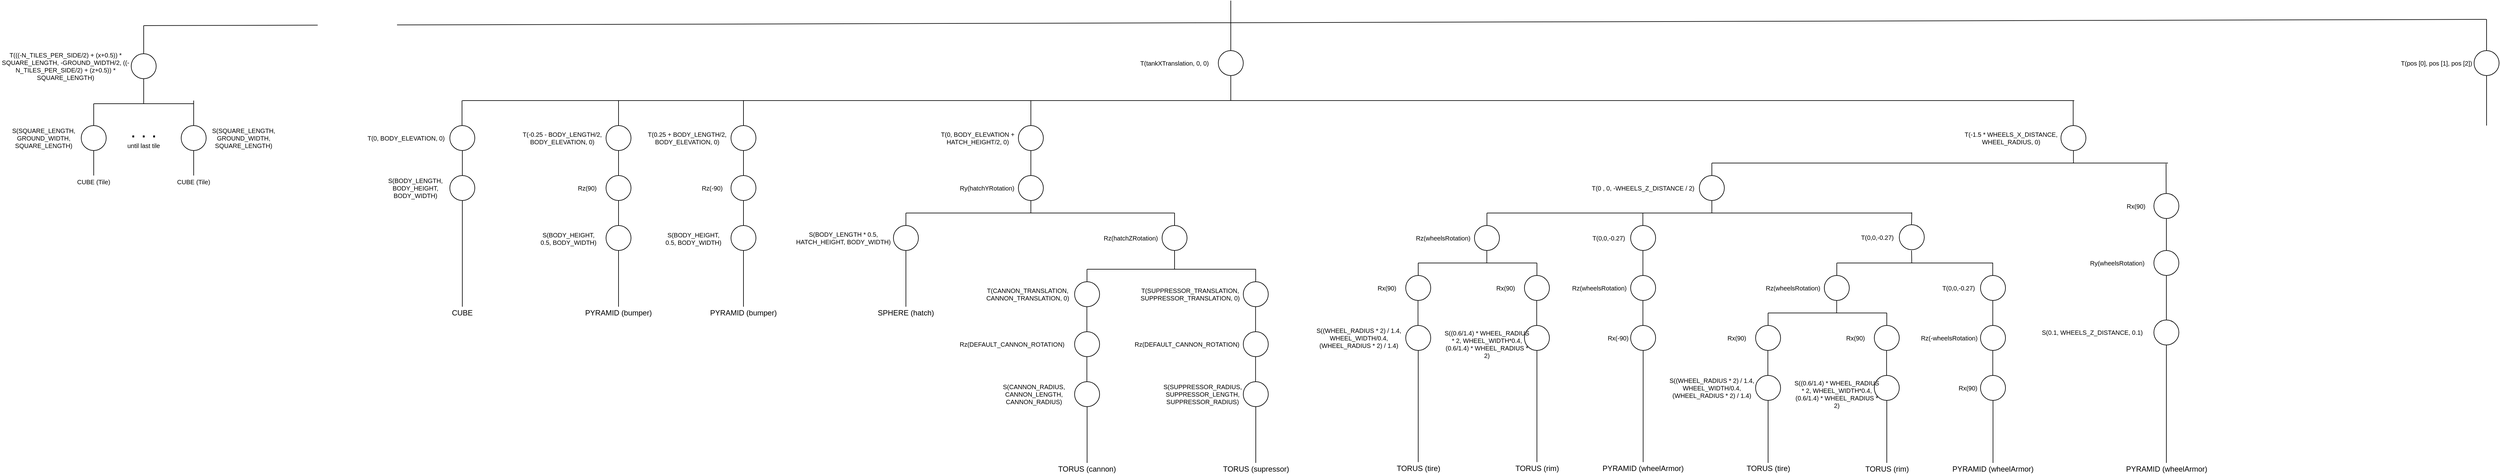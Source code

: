 <mxfile version="14.7.6" type="github">
  <diagram id="4qcgYPeACVD64t_3w7zX" name="Page-1">
    <mxGraphModel dx="2035" dy="627" grid="1" gridSize="10" guides="1" tooltips="1" connect="1" arrows="1" fold="1" page="1" pageScale="1" pageWidth="850" pageHeight="1100" math="0" shadow="0">
      <root>
        <mxCell id="0" />
        <mxCell id="1" parent="0" />
        <mxCell id="SJ6Oe2fIhcbohcmGYuYU-1" value="" style="endArrow=none;html=1;" parent="1" edge="1">
          <mxGeometry width="50" height="50" relative="1" as="geometry">
            <mxPoint x="1390" y="100" as="sourcePoint" />
            <mxPoint x="1390" y="20" as="targetPoint" />
          </mxGeometry>
        </mxCell>
        <mxCell id="SJ6Oe2fIhcbohcmGYuYU-2" value="" style="endArrow=none;html=1;" parent="1" edge="1">
          <mxGeometry width="50" height="50" relative="1" as="geometry">
            <mxPoint x="3400" y="50" as="sourcePoint" />
            <mxPoint x="-350" y="60" as="targetPoint" />
          </mxGeometry>
        </mxCell>
        <mxCell id="SJ6Oe2fIhcbohcmGYuYU-4" value="" style="endArrow=none;html=1;exitX=0.5;exitY=0;exitDx=0;exitDy=0;" parent="1" edge="1" source="SJ6Oe2fIhcbohcmGYuYU-7">
          <mxGeometry width="50" height="50" relative="1" as="geometry">
            <mxPoint x="-350" y="160" as="sourcePoint" />
            <mxPoint x="-350" y="60" as="targetPoint" />
          </mxGeometry>
        </mxCell>
        <mxCell id="SJ6Oe2fIhcbohcmGYuYU-7" value="" style="ellipse;whiteSpace=wrap;html=1;aspect=fixed;" parent="1" vertex="1">
          <mxGeometry x="-370" y="105" width="40" height="40" as="geometry" />
        </mxCell>
        <mxCell id="SJ6Oe2fIhcbohcmGYuYU-9" value="" style="endArrow=none;html=1;fontSize=12;" parent="1" edge="1">
          <mxGeometry width="50" height="50" relative="1" as="geometry">
            <mxPoint x="-350" y="185" as="sourcePoint" />
            <mxPoint x="-350" y="145" as="targetPoint" />
          </mxGeometry>
        </mxCell>
        <mxCell id="SJ6Oe2fIhcbohcmGYuYU-10" value="" style="endArrow=none;html=1;fontSize=12;" parent="1" edge="1">
          <mxGeometry width="50" height="50" relative="1" as="geometry">
            <mxPoint x="-270" y="185" as="sourcePoint" />
            <mxPoint x="-430" y="185" as="targetPoint" />
          </mxGeometry>
        </mxCell>
        <mxCell id="SJ6Oe2fIhcbohcmGYuYU-11" value="" style="endArrow=none;html=1;fontSize=12;" parent="1" edge="1">
          <mxGeometry width="50" height="50" relative="1" as="geometry">
            <mxPoint x="-430" y="185" as="sourcePoint" />
            <mxPoint x="-430" y="225" as="targetPoint" />
          </mxGeometry>
        </mxCell>
        <mxCell id="SJ6Oe2fIhcbohcmGYuYU-12" value="T(((-N_TILES_PER_SIDE/2) + (x+0.5)) * SQUARE_LENGTH, -GROUND_WIDTH/2, ((-N_TILES_PER_SIDE/2) + (z+0.5)) * SQUARE_LENGTH)" style="text;html=1;strokeColor=none;fillColor=none;align=center;verticalAlign=middle;whiteSpace=wrap;rounded=0;fontSize=10;" parent="1" vertex="1">
          <mxGeometry x="-580" y="115" width="210" height="20" as="geometry" />
        </mxCell>
        <mxCell id="SJ6Oe2fIhcbohcmGYuYU-14" value="" style="ellipse;whiteSpace=wrap;html=1;aspect=fixed;fontSize=10;" parent="1" vertex="1">
          <mxGeometry x="-450" y="220" width="40" height="40" as="geometry" />
        </mxCell>
        <mxCell id="SJ6Oe2fIhcbohcmGYuYU-16" value="S(SQUARE_LENGTH, GROUND_WIDTH, SQUARE_LENGTH)" style="text;html=1;strokeColor=none;fillColor=none;align=center;verticalAlign=middle;whiteSpace=wrap;rounded=0;fontSize=10;" parent="1" vertex="1">
          <mxGeometry x="-550" y="230" width="80" height="20" as="geometry" />
        </mxCell>
        <mxCell id="SJ6Oe2fIhcbohcmGYuYU-17" value="" style="endArrow=none;html=1;fontSize=10;entryX=0.5;entryY=1;entryDx=0;entryDy=0;" parent="1" target="SJ6Oe2fIhcbohcmGYuYU-14" edge="1">
          <mxGeometry width="50" height="50" relative="1" as="geometry">
            <mxPoint x="-430" y="300" as="sourcePoint" />
            <mxPoint x="10" y="330" as="targetPoint" />
          </mxGeometry>
        </mxCell>
        <mxCell id="SJ6Oe2fIhcbohcmGYuYU-18" value="CUBE (Tile)" style="text;html=1;strokeColor=none;fillColor=none;align=center;verticalAlign=middle;whiteSpace=wrap;rounded=0;fontSize=10;" parent="1" vertex="1">
          <mxGeometry x="-460" y="300" width="60" height="20" as="geometry" />
        </mxCell>
        <mxCell id="SJ6Oe2fIhcbohcmGYuYU-19" value="&lt;div&gt;. . .&lt;/div&gt;&lt;div style=&quot;font-size: 10px&quot;&gt;until last tile&lt;/div&gt;&lt;div style=&quot;font-size: 10px&quot;&gt;&lt;br&gt;&lt;/div&gt;" style="text;html=1;strokeColor=none;fillColor=none;align=center;verticalAlign=middle;whiteSpace=wrap;rounded=0;fontSize=30;" parent="1" vertex="1">
          <mxGeometry x="-385" y="230" width="70" height="20" as="geometry" />
        </mxCell>
        <mxCell id="SJ6Oe2fIhcbohcmGYuYU-22" value="" style="endArrow=none;html=1;fontSize=12;" parent="1" edge="1">
          <mxGeometry width="50" height="50" relative="1" as="geometry">
            <mxPoint x="-270" y="180" as="sourcePoint" />
            <mxPoint x="-270" y="220" as="targetPoint" />
          </mxGeometry>
        </mxCell>
        <mxCell id="SJ6Oe2fIhcbohcmGYuYU-23" value="" style="ellipse;whiteSpace=wrap;html=1;aspect=fixed;fontSize=10;" parent="1" vertex="1">
          <mxGeometry x="-290" y="220" width="40" height="40" as="geometry" />
        </mxCell>
        <mxCell id="SJ6Oe2fIhcbohcmGYuYU-24" value="S(SQUARE_LENGTH, GROUND_WIDTH, SQUARE_LENGTH)" style="text;html=1;strokeColor=none;fillColor=none;align=center;verticalAlign=middle;whiteSpace=wrap;rounded=0;fontSize=10;" parent="1" vertex="1">
          <mxGeometry x="-230" y="230" width="80" height="20" as="geometry" />
        </mxCell>
        <mxCell id="SJ6Oe2fIhcbohcmGYuYU-26" value="" style="endArrow=none;html=1;fontSize=10;entryX=0.5;entryY=1;entryDx=0;entryDy=0;" parent="1" edge="1">
          <mxGeometry width="50" height="50" relative="1" as="geometry">
            <mxPoint x="-270" y="300" as="sourcePoint" />
            <mxPoint x="-270" y="260" as="targetPoint" />
          </mxGeometry>
        </mxCell>
        <mxCell id="SJ6Oe2fIhcbohcmGYuYU-27" value="CUBE (Tile)" style="text;html=1;strokeColor=none;fillColor=none;align=center;verticalAlign=middle;whiteSpace=wrap;rounded=0;fontSize=10;" parent="1" vertex="1">
          <mxGeometry x="-300" y="300" width="60" height="20" as="geometry" />
        </mxCell>
        <mxCell id="SJ6Oe2fIhcbohcmGYuYU-28" value="" style="ellipse;whiteSpace=wrap;html=1;aspect=fixed;fontSize=30;" parent="1" vertex="1">
          <mxGeometry x="1370" y="100" width="40" height="40" as="geometry" />
        </mxCell>
        <mxCell id="SJ6Oe2fIhcbohcmGYuYU-29" value="T(tankXTranslation, 0, 0)" style="text;html=1;strokeColor=none;fillColor=none;align=center;verticalAlign=middle;whiteSpace=wrap;rounded=0;fontSize=10;" parent="1" vertex="1">
          <mxGeometry x="1240" y="105" width="120" height="30" as="geometry" />
        </mxCell>
        <mxCell id="SJ6Oe2fIhcbohcmGYuYU-30" value="" style="endArrow=none;html=1;fontSize=10;entryX=0.5;entryY=1;entryDx=0;entryDy=0;" parent="1" target="SJ6Oe2fIhcbohcmGYuYU-28" edge="1">
          <mxGeometry width="50" height="50" relative="1" as="geometry">
            <mxPoint x="1390" y="180" as="sourcePoint" />
            <mxPoint x="1310" y="220" as="targetPoint" />
          </mxGeometry>
        </mxCell>
        <mxCell id="SJ6Oe2fIhcbohcmGYuYU-31" value="" style="endArrow=none;html=1;fontSize=10;" parent="1" edge="1">
          <mxGeometry width="50" height="50" relative="1" as="geometry">
            <mxPoint x="160" y="180" as="sourcePoint" />
            <mxPoint x="2740" y="180" as="targetPoint" />
          </mxGeometry>
        </mxCell>
        <mxCell id="SJ6Oe2fIhcbohcmGYuYU-32" value="" style="endArrow=none;html=1;fontSize=10;" parent="1" edge="1">
          <mxGeometry width="50" height="50" relative="1" as="geometry">
            <mxPoint x="159.5" y="220" as="sourcePoint" />
            <mxPoint x="159.5" y="180" as="targetPoint" />
          </mxGeometry>
        </mxCell>
        <mxCell id="Z4t6oIIhtMBPpLowGCtb-2" value="" style="ellipse;whiteSpace=wrap;html=1;aspect=fixed;fontSize=30;" vertex="1" parent="1">
          <mxGeometry x="140" y="220" width="40" height="40" as="geometry" />
        </mxCell>
        <mxCell id="Z4t6oIIhtMBPpLowGCtb-4" value="" style="endArrow=none;html=1;entryX=0.5;entryY=1;entryDx=0;entryDy=0;exitX=0.5;exitY=0;exitDx=0;exitDy=0;" edge="1" parent="1" source="Z4t6oIIhtMBPpLowGCtb-6" target="Z4t6oIIhtMBPpLowGCtb-2">
          <mxGeometry width="50" height="50" relative="1" as="geometry">
            <mxPoint x="160" y="290" as="sourcePoint" />
            <mxPoint x="210" y="220" as="targetPoint" />
          </mxGeometry>
        </mxCell>
        <mxCell id="Z4t6oIIhtMBPpLowGCtb-6" value="" style="ellipse;whiteSpace=wrap;html=1;aspect=fixed;fontSize=30;" vertex="1" parent="1">
          <mxGeometry x="140" y="300" width="40" height="40" as="geometry" />
        </mxCell>
        <mxCell id="Z4t6oIIhtMBPpLowGCtb-8" value="S(BODY_LENGTH, BODY_HEIGHT, BODY_WIDTH)" style="text;html=1;strokeColor=none;fillColor=none;align=center;verticalAlign=middle;whiteSpace=wrap;rounded=0;fontSize=10;" vertex="1" parent="1">
          <mxGeometry x="20" y="300" width="130" height="40" as="geometry" />
        </mxCell>
        <mxCell id="Z4t6oIIhtMBPpLowGCtb-9" value="T(0, BODY_ELEVATION, 0)" style="text;html=1;strokeColor=none;fillColor=none;align=center;verticalAlign=middle;whiteSpace=wrap;rounded=0;fontSize=10;" vertex="1" parent="1">
          <mxGeometry y="230" width="140" height="20" as="geometry" />
        </mxCell>
        <mxCell id="Z4t6oIIhtMBPpLowGCtb-10" value="" style="endArrow=none;html=1;exitX=0.5;exitY=1;exitDx=0;exitDy=0;" edge="1" parent="1" source="Z4t6oIIhtMBPpLowGCtb-6" target="Z4t6oIIhtMBPpLowGCtb-12">
          <mxGeometry width="50" height="50" relative="1" as="geometry">
            <mxPoint x="310" y="340" as="sourcePoint" />
            <mxPoint x="160" y="520" as="targetPoint" />
          </mxGeometry>
        </mxCell>
        <mxCell id="Z4t6oIIhtMBPpLowGCtb-12" value="CUBE" style="text;html=1;strokeColor=none;fillColor=none;align=center;verticalAlign=middle;whiteSpace=wrap;rounded=0;" vertex="1" parent="1">
          <mxGeometry x="140" y="510" width="40" height="20" as="geometry" />
        </mxCell>
        <mxCell id="Z4t6oIIhtMBPpLowGCtb-13" value="" style="endArrow=none;html=1;" edge="1" parent="1">
          <mxGeometry width="50" height="50" relative="1" as="geometry">
            <mxPoint x="410" y="220" as="sourcePoint" />
            <mxPoint x="410" y="180" as="targetPoint" />
          </mxGeometry>
        </mxCell>
        <mxCell id="Z4t6oIIhtMBPpLowGCtb-14" value="" style="ellipse;whiteSpace=wrap;html=1;aspect=fixed;fontSize=30;" vertex="1" parent="1">
          <mxGeometry x="390" y="220" width="40" height="40" as="geometry" />
        </mxCell>
        <mxCell id="Z4t6oIIhtMBPpLowGCtb-15" value="" style="endArrow=none;html=1;entryX=0.5;entryY=1;entryDx=0;entryDy=0;" edge="1" parent="1" target="Z4t6oIIhtMBPpLowGCtb-14">
          <mxGeometry width="50" height="50" relative="1" as="geometry">
            <mxPoint x="410" y="300" as="sourcePoint" />
            <mxPoint x="490" y="250" as="targetPoint" />
          </mxGeometry>
        </mxCell>
        <mxCell id="Z4t6oIIhtMBPpLowGCtb-17" value="" style="ellipse;whiteSpace=wrap;html=1;aspect=fixed;fontSize=30;" vertex="1" parent="1">
          <mxGeometry x="390" y="300" width="40" height="40" as="geometry" />
        </mxCell>
        <mxCell id="Z4t6oIIhtMBPpLowGCtb-18" value="T(-0.25 - BODY_LENGTH/2, BODY_ELEVATION, 0)" style="text;html=1;strokeColor=none;fillColor=none;align=center;verticalAlign=middle;whiteSpace=wrap;rounded=0;fontSize=10;" vertex="1" parent="1">
          <mxGeometry x="250" y="215" width="140" height="50" as="geometry" />
        </mxCell>
        <mxCell id="Z4t6oIIhtMBPpLowGCtb-20" value="Rz(90)" style="text;html=1;strokeColor=none;fillColor=none;align=center;verticalAlign=middle;whiteSpace=wrap;rounded=0;fontSize=10;" vertex="1" parent="1">
          <mxGeometry x="330" y="312.5" width="60" height="15" as="geometry" />
        </mxCell>
        <mxCell id="Z4t6oIIhtMBPpLowGCtb-25" value="" style="endArrow=none;html=1;entryX=0.5;entryY=1;entryDx=0;entryDy=0;" edge="1" parent="1">
          <mxGeometry width="50" height="50" relative="1" as="geometry">
            <mxPoint x="410" y="380" as="sourcePoint" />
            <mxPoint x="410" y="340" as="targetPoint" />
          </mxGeometry>
        </mxCell>
        <mxCell id="Z4t6oIIhtMBPpLowGCtb-26" value="" style="ellipse;whiteSpace=wrap;html=1;aspect=fixed;fontSize=30;" vertex="1" parent="1">
          <mxGeometry x="390" y="380" width="40" height="40" as="geometry" />
        </mxCell>
        <mxCell id="Z4t6oIIhtMBPpLowGCtb-27" value="S(BODY_HEIGHT, 0.5, BODY_WIDTH)" style="text;html=1;strokeColor=none;fillColor=none;align=center;verticalAlign=middle;whiteSpace=wrap;rounded=0;fontSize=10;" vertex="1" parent="1">
          <mxGeometry x="280" y="382.5" width="100" height="37.5" as="geometry" />
        </mxCell>
        <mxCell id="Z4t6oIIhtMBPpLowGCtb-29" value="" style="endArrow=none;html=1;fontSize=10;exitX=0.5;exitY=1;exitDx=0;exitDy=0;" edge="1" parent="1" source="Z4t6oIIhtMBPpLowGCtb-26">
          <mxGeometry width="50" height="50" relative="1" as="geometry">
            <mxPoint x="260" y="370" as="sourcePoint" />
            <mxPoint x="410" y="510" as="targetPoint" />
          </mxGeometry>
        </mxCell>
        <mxCell id="Z4t6oIIhtMBPpLowGCtb-32" value="&lt;div&gt;PYRAMID (bumper)&lt;br&gt;&lt;/div&gt;" style="text;html=1;strokeColor=none;fillColor=none;align=center;verticalAlign=middle;whiteSpace=wrap;rounded=0;" vertex="1" parent="1">
          <mxGeometry x="350" y="510" width="120" height="20" as="geometry" />
        </mxCell>
        <mxCell id="Z4t6oIIhtMBPpLowGCtb-33" value="" style="endArrow=none;html=1;" edge="1" parent="1">
          <mxGeometry width="50" height="50" relative="1" as="geometry">
            <mxPoint x="610" y="220" as="sourcePoint" />
            <mxPoint x="610" y="180" as="targetPoint" />
          </mxGeometry>
        </mxCell>
        <mxCell id="Z4t6oIIhtMBPpLowGCtb-45" value="" style="edgeStyle=orthogonalEdgeStyle;rounded=0;orthogonalLoop=1;jettySize=auto;html=1;fontSize=10;" edge="1" parent="1" source="Z4t6oIIhtMBPpLowGCtb-34">
          <mxGeometry relative="1" as="geometry">
            <mxPoint x="610" y="340" as="targetPoint" />
          </mxGeometry>
        </mxCell>
        <mxCell id="Z4t6oIIhtMBPpLowGCtb-34" value="" style="ellipse;whiteSpace=wrap;html=1;aspect=fixed;fontSize=30;" vertex="1" parent="1">
          <mxGeometry x="590" y="220" width="40" height="40" as="geometry" />
        </mxCell>
        <mxCell id="Z4t6oIIhtMBPpLowGCtb-35" value="" style="endArrow=none;html=1;entryX=0.5;entryY=1;entryDx=0;entryDy=0;" edge="1" parent="1" target="Z4t6oIIhtMBPpLowGCtb-34">
          <mxGeometry width="50" height="50" relative="1" as="geometry">
            <mxPoint x="610" y="300" as="sourcePoint" />
            <mxPoint x="690" y="250" as="targetPoint" />
          </mxGeometry>
        </mxCell>
        <mxCell id="Z4t6oIIhtMBPpLowGCtb-36" value="" style="ellipse;whiteSpace=wrap;html=1;aspect=fixed;fontSize=30;" vertex="1" parent="1">
          <mxGeometry x="590" y="300" width="40" height="40" as="geometry" />
        </mxCell>
        <mxCell id="Z4t6oIIhtMBPpLowGCtb-37" value="T(0.25 + BODY_LENGTH/2, BODY_ELEVATION, 0)" style="text;html=1;strokeColor=none;fillColor=none;align=center;verticalAlign=middle;whiteSpace=wrap;rounded=0;fontSize=10;" vertex="1" parent="1">
          <mxGeometry x="450" y="215" width="140" height="50" as="geometry" />
        </mxCell>
        <mxCell id="Z4t6oIIhtMBPpLowGCtb-38" value="Rz(-90)" style="text;html=1;strokeColor=none;fillColor=none;align=center;verticalAlign=middle;whiteSpace=wrap;rounded=0;fontSize=10;" vertex="1" parent="1">
          <mxGeometry x="530" y="312.5" width="60" height="15" as="geometry" />
        </mxCell>
        <mxCell id="Z4t6oIIhtMBPpLowGCtb-39" value="" style="endArrow=none;html=1;entryX=0.5;entryY=1;entryDx=0;entryDy=0;" edge="1" parent="1">
          <mxGeometry width="50" height="50" relative="1" as="geometry">
            <mxPoint x="610" y="380" as="sourcePoint" />
            <mxPoint x="610" y="340" as="targetPoint" />
          </mxGeometry>
        </mxCell>
        <mxCell id="Z4t6oIIhtMBPpLowGCtb-40" value="" style="ellipse;whiteSpace=wrap;html=1;aspect=fixed;fontSize=30;" vertex="1" parent="1">
          <mxGeometry x="590" y="380" width="40" height="40" as="geometry" />
        </mxCell>
        <mxCell id="Z4t6oIIhtMBPpLowGCtb-41" value="S(BODY_HEIGHT, 0.5, BODY_WIDTH)" style="text;html=1;strokeColor=none;fillColor=none;align=center;verticalAlign=middle;whiteSpace=wrap;rounded=0;fontSize=10;" vertex="1" parent="1">
          <mxGeometry x="480" y="382.5" width="100" height="37.5" as="geometry" />
        </mxCell>
        <mxCell id="Z4t6oIIhtMBPpLowGCtb-42" value="" style="endArrow=none;html=1;fontSize=10;exitX=0.5;exitY=1;exitDx=0;exitDy=0;" edge="1" parent="1" source="Z4t6oIIhtMBPpLowGCtb-40">
          <mxGeometry width="50" height="50" relative="1" as="geometry">
            <mxPoint x="460" y="370" as="sourcePoint" />
            <mxPoint x="610" y="510" as="targetPoint" />
          </mxGeometry>
        </mxCell>
        <mxCell id="Z4t6oIIhtMBPpLowGCtb-43" value="&lt;div&gt;PYRAMID (bumper)&lt;br&gt;&lt;/div&gt;" style="text;html=1;strokeColor=none;fillColor=none;align=center;verticalAlign=middle;whiteSpace=wrap;rounded=0;" vertex="1" parent="1">
          <mxGeometry x="550" y="510" width="120" height="20" as="geometry" />
        </mxCell>
        <mxCell id="Z4t6oIIhtMBPpLowGCtb-48" value="" style="endArrow=none;html=1;" edge="1" parent="1">
          <mxGeometry width="50" height="50" relative="1" as="geometry">
            <mxPoint x="1070" y="220" as="sourcePoint" />
            <mxPoint x="1070" y="180" as="targetPoint" />
          </mxGeometry>
        </mxCell>
        <mxCell id="Z4t6oIIhtMBPpLowGCtb-49" value="" style="ellipse;whiteSpace=wrap;html=1;aspect=fixed;fontSize=30;" vertex="1" parent="1">
          <mxGeometry x="1050" y="220" width="40" height="40" as="geometry" />
        </mxCell>
        <mxCell id="Z4t6oIIhtMBPpLowGCtb-50" value="" style="endArrow=none;html=1;entryX=0.5;entryY=1;entryDx=0;entryDy=0;" edge="1" parent="1" target="Z4t6oIIhtMBPpLowGCtb-49">
          <mxGeometry width="50" height="50" relative="1" as="geometry">
            <mxPoint x="1070" y="300" as="sourcePoint" />
            <mxPoint x="1150" y="250" as="targetPoint" />
          </mxGeometry>
        </mxCell>
        <mxCell id="Z4t6oIIhtMBPpLowGCtb-51" value="" style="ellipse;whiteSpace=wrap;html=1;aspect=fixed;fontSize=30;" vertex="1" parent="1">
          <mxGeometry x="1050" y="300" width="40" height="40" as="geometry" />
        </mxCell>
        <mxCell id="Z4t6oIIhtMBPpLowGCtb-52" value="T(0, BODY_ELEVATION + HATCH_HEIGHT/2, 0)" style="text;html=1;strokeColor=none;fillColor=none;align=center;verticalAlign=middle;whiteSpace=wrap;rounded=0;fontSize=10;" vertex="1" parent="1">
          <mxGeometry x="920" y="215" width="130" height="50" as="geometry" />
        </mxCell>
        <mxCell id="Z4t6oIIhtMBPpLowGCtb-53" value="Ry(hatchYRotation)" style="text;html=1;strokeColor=none;fillColor=none;align=center;verticalAlign=middle;whiteSpace=wrap;rounded=0;fontSize=10;" vertex="1" parent="1">
          <mxGeometry x="970" y="312.5" width="60" height="15" as="geometry" />
        </mxCell>
        <mxCell id="Z4t6oIIhtMBPpLowGCtb-55" value="" style="endArrow=none;html=1;fontSize=10;entryX=0.5;entryY=1;entryDx=0;entryDy=0;" edge="1" parent="1" target="Z4t6oIIhtMBPpLowGCtb-51">
          <mxGeometry width="50" height="50" relative="1" as="geometry">
            <mxPoint x="1070" y="360" as="sourcePoint" />
            <mxPoint x="1060" y="376.25" as="targetPoint" />
          </mxGeometry>
        </mxCell>
        <mxCell id="Z4t6oIIhtMBPpLowGCtb-56" value="" style="endArrow=none;html=1;fontSize=10;" edge="1" parent="1">
          <mxGeometry width="50" height="50" relative="1" as="geometry">
            <mxPoint x="870" y="360" as="sourcePoint" />
            <mxPoint x="1300" y="360" as="targetPoint" />
          </mxGeometry>
        </mxCell>
        <mxCell id="Z4t6oIIhtMBPpLowGCtb-57" value="" style="endArrow=none;html=1;fontSize=10;" edge="1" parent="1">
          <mxGeometry width="50" height="50" relative="1" as="geometry">
            <mxPoint x="870" y="360" as="sourcePoint" />
            <mxPoint x="870" y="380" as="targetPoint" />
          </mxGeometry>
        </mxCell>
        <mxCell id="Z4t6oIIhtMBPpLowGCtb-58" value="" style="ellipse;whiteSpace=wrap;html=1;aspect=fixed;fontSize=30;" vertex="1" parent="1">
          <mxGeometry x="850" y="380" width="40" height="40" as="geometry" />
        </mxCell>
        <mxCell id="Z4t6oIIhtMBPpLowGCtb-59" value="S(BODY_LENGTH * 0.5, HATCH_HEIGHT, BODY_WIDTH)" style="text;html=1;strokeColor=none;fillColor=none;align=center;verticalAlign=middle;whiteSpace=wrap;rounded=0;fontSize=10;" vertex="1" parent="1">
          <mxGeometry x="690" y="381.25" width="160" height="37.5" as="geometry" />
        </mxCell>
        <mxCell id="Z4t6oIIhtMBPpLowGCtb-60" value="" style="endArrow=none;html=1;fontSize=10;entryX=0.5;entryY=1;entryDx=0;entryDy=0;" edge="1" parent="1" target="Z4t6oIIhtMBPpLowGCtb-58">
          <mxGeometry width="50" height="50" relative="1" as="geometry">
            <mxPoint x="870" y="510" as="sourcePoint" />
            <mxPoint x="750" y="410" as="targetPoint" />
          </mxGeometry>
        </mxCell>
        <mxCell id="Z4t6oIIhtMBPpLowGCtb-61" value="SPHERE (hatch)" style="text;html=1;strokeColor=none;fillColor=none;align=center;verticalAlign=middle;whiteSpace=wrap;rounded=0;" vertex="1" parent="1">
          <mxGeometry x="810" y="510" width="120" height="20" as="geometry" />
        </mxCell>
        <mxCell id="Z4t6oIIhtMBPpLowGCtb-62" value="" style="endArrow=none;html=1;fontSize=10;" edge="1" parent="1">
          <mxGeometry width="50" height="50" relative="1" as="geometry">
            <mxPoint x="1300" y="360.0" as="sourcePoint" />
            <mxPoint x="1300" y="380.0" as="targetPoint" />
          </mxGeometry>
        </mxCell>
        <mxCell id="Z4t6oIIhtMBPpLowGCtb-63" value="" style="ellipse;whiteSpace=wrap;html=1;aspect=fixed;fontSize=30;" vertex="1" parent="1">
          <mxGeometry x="1280" y="380" width="40" height="40" as="geometry" />
        </mxCell>
        <mxCell id="Z4t6oIIhtMBPpLowGCtb-64" value="Rz(hatchZRotation)" style="text;html=1;strokeColor=none;fillColor=none;align=center;verticalAlign=middle;whiteSpace=wrap;rounded=0;fontSize=10;" vertex="1" parent="1">
          <mxGeometry x="1180" y="381.25" width="100" height="37.5" as="geometry" />
        </mxCell>
        <mxCell id="Z4t6oIIhtMBPpLowGCtb-65" value="" style="endArrow=none;html=1;fontSize=10;" edge="1" parent="1">
          <mxGeometry width="50" height="50" relative="1" as="geometry">
            <mxPoint x="1160" y="450" as="sourcePoint" />
            <mxPoint x="1430" y="450" as="targetPoint" />
          </mxGeometry>
        </mxCell>
        <mxCell id="Z4t6oIIhtMBPpLowGCtb-66" value="" style="endArrow=none;html=1;fontSize=10;" edge="1" parent="1">
          <mxGeometry width="50" height="50" relative="1" as="geometry">
            <mxPoint x="1159.83" y="450.0" as="sourcePoint" />
            <mxPoint x="1159.83" y="470.0" as="targetPoint" />
          </mxGeometry>
        </mxCell>
        <mxCell id="Z4t6oIIhtMBPpLowGCtb-67" value="" style="ellipse;whiteSpace=wrap;html=1;aspect=fixed;fontSize=30;" vertex="1" parent="1">
          <mxGeometry x="1140" y="470" width="40" height="40" as="geometry" />
        </mxCell>
        <mxCell id="Z4t6oIIhtMBPpLowGCtb-69" value="" style="endArrow=none;html=1;fontSize=10;exitX=0.5;exitY=1;exitDx=0;exitDy=0;" edge="1" parent="1" source="Z4t6oIIhtMBPpLowGCtb-63">
          <mxGeometry width="50" height="50" relative="1" as="geometry">
            <mxPoint x="1310" y="370.0" as="sourcePoint" />
            <mxPoint x="1300" y="450" as="targetPoint" />
          </mxGeometry>
        </mxCell>
        <mxCell id="Z4t6oIIhtMBPpLowGCtb-70" value="T(CANNON_TRANSLATION, CANNON_TRANSLATION, 0)" style="text;html=1;strokeColor=none;fillColor=none;align=center;verticalAlign=middle;whiteSpace=wrap;rounded=0;fontSize=10;" vertex="1" parent="1">
          <mxGeometry x="990" y="480" width="150" height="20" as="geometry" />
        </mxCell>
        <mxCell id="Z4t6oIIhtMBPpLowGCtb-72" value="" style="endArrow=none;html=1;entryX=0.5;entryY=1;entryDx=0;entryDy=0;" edge="1" parent="1">
          <mxGeometry width="50" height="50" relative="1" as="geometry">
            <mxPoint x="1159.66" y="550" as="sourcePoint" />
            <mxPoint x="1159.66" y="510" as="targetPoint" />
          </mxGeometry>
        </mxCell>
        <mxCell id="Z4t6oIIhtMBPpLowGCtb-73" value="" style="ellipse;whiteSpace=wrap;html=1;aspect=fixed;fontSize=30;" vertex="1" parent="1">
          <mxGeometry x="1140" y="550" width="40" height="40" as="geometry" />
        </mxCell>
        <mxCell id="Z4t6oIIhtMBPpLowGCtb-74" value="Rz(DEFAULT_CANNON_ROTATION)" style="text;html=1;strokeColor=none;fillColor=none;align=center;verticalAlign=middle;whiteSpace=wrap;rounded=0;fontSize=10;" vertex="1" parent="1">
          <mxGeometry x="950" y="560" width="180" height="20" as="geometry" />
        </mxCell>
        <mxCell id="Z4t6oIIhtMBPpLowGCtb-75" value="S(CANNON_RADIUS, CANNON_LENGTH, CANNON_RADIUS)" style="text;html=1;strokeColor=none;fillColor=none;align=center;verticalAlign=middle;whiteSpace=wrap;rounded=0;fontSize=10;" vertex="1" parent="1">
          <mxGeometry x="1020" y="631.25" width="110" height="37.5" as="geometry" />
        </mxCell>
        <mxCell id="Z4t6oIIhtMBPpLowGCtb-76" value="" style="endArrow=none;html=1;entryX=0.5;entryY=1;entryDx=0;entryDy=0;" edge="1" parent="1">
          <mxGeometry width="50" height="50" relative="1" as="geometry">
            <mxPoint x="1159.66" y="630" as="sourcePoint" />
            <mxPoint x="1159.66" y="590" as="targetPoint" />
          </mxGeometry>
        </mxCell>
        <mxCell id="Z4t6oIIhtMBPpLowGCtb-77" value="" style="ellipse;whiteSpace=wrap;html=1;aspect=fixed;fontSize=30;" vertex="1" parent="1">
          <mxGeometry x="1140" y="630" width="40" height="40" as="geometry" />
        </mxCell>
        <mxCell id="Z4t6oIIhtMBPpLowGCtb-78" value="" style="endArrow=none;html=1;fontSize=10;" edge="1" parent="1">
          <mxGeometry width="50" height="50" relative="1" as="geometry">
            <mxPoint x="1429.83" y="450" as="sourcePoint" />
            <mxPoint x="1429.83" y="470" as="targetPoint" />
          </mxGeometry>
        </mxCell>
        <mxCell id="Z4t6oIIhtMBPpLowGCtb-79" value="" style="ellipse;whiteSpace=wrap;html=1;aspect=fixed;fontSize=30;" vertex="1" parent="1">
          <mxGeometry x="1410" y="470" width="40" height="40" as="geometry" />
        </mxCell>
        <mxCell id="Z4t6oIIhtMBPpLowGCtb-81" value="T(SUPPRESSOR_TRANSLATION, SUPPRESSOR_TRANSLATION, 0)" style="text;html=1;strokeColor=none;fillColor=none;align=center;verticalAlign=middle;whiteSpace=wrap;rounded=0;fontSize=10;" vertex="1" parent="1">
          <mxGeometry x="1240" y="480" width="170" height="20" as="geometry" />
        </mxCell>
        <mxCell id="Z4t6oIIhtMBPpLowGCtb-82" value="Rz(DEFAULT_CANNON_ROTATION)" style="text;html=1;strokeColor=none;fillColor=none;align=center;verticalAlign=middle;whiteSpace=wrap;rounded=0;fontSize=10;" vertex="1" parent="1">
          <mxGeometry x="1230" y="560" width="180" height="20" as="geometry" />
        </mxCell>
        <mxCell id="Z4t6oIIhtMBPpLowGCtb-83" value="" style="endArrow=none;html=1;entryX=0.5;entryY=1;entryDx=0;entryDy=0;" edge="1" parent="1">
          <mxGeometry width="50" height="50" relative="1" as="geometry">
            <mxPoint x="1429.66" y="550" as="sourcePoint" />
            <mxPoint x="1429.66" y="510" as="targetPoint" />
          </mxGeometry>
        </mxCell>
        <mxCell id="Z4t6oIIhtMBPpLowGCtb-84" value="" style="ellipse;whiteSpace=wrap;html=1;aspect=fixed;fontSize=30;" vertex="1" parent="1">
          <mxGeometry x="1410" y="550" width="40" height="40" as="geometry" />
        </mxCell>
        <mxCell id="Z4t6oIIhtMBPpLowGCtb-85" value="S(SUPPRESSOR_RADIUS, SUPPRESSOR_LENGTH, SUPPRESSOR_RADIUS)" style="text;html=1;strokeColor=none;fillColor=none;align=center;verticalAlign=middle;whiteSpace=wrap;rounded=0;fontSize=10;" vertex="1" parent="1">
          <mxGeometry x="1290" y="631.25" width="110" height="37.5" as="geometry" />
        </mxCell>
        <mxCell id="Z4t6oIIhtMBPpLowGCtb-86" value="" style="endArrow=none;html=1;entryX=0.5;entryY=1;entryDx=0;entryDy=0;" edge="1" parent="1">
          <mxGeometry width="50" height="50" relative="1" as="geometry">
            <mxPoint x="1429.66" y="630" as="sourcePoint" />
            <mxPoint x="1429.66" y="590" as="targetPoint" />
          </mxGeometry>
        </mxCell>
        <mxCell id="Z4t6oIIhtMBPpLowGCtb-87" value="" style="ellipse;whiteSpace=wrap;html=1;aspect=fixed;fontSize=30;" vertex="1" parent="1">
          <mxGeometry x="1410" y="630" width="40" height="40" as="geometry" />
        </mxCell>
        <mxCell id="Z4t6oIIhtMBPpLowGCtb-88" value="" style="endArrow=none;html=1;exitX=0.5;exitY=1;exitDx=0;exitDy=0;" edge="1" parent="1">
          <mxGeometry width="50" height="50" relative="1" as="geometry">
            <mxPoint x="1160.0" y="670" as="sourcePoint" />
            <mxPoint x="1160" y="760" as="targetPoint" />
          </mxGeometry>
        </mxCell>
        <mxCell id="Z4t6oIIhtMBPpLowGCtb-89" value="TORUS (cannon)" style="text;html=1;strokeColor=none;fillColor=none;align=center;verticalAlign=middle;whiteSpace=wrap;rounded=0;" vertex="1" parent="1">
          <mxGeometry x="1105" y="760" width="110" height="20" as="geometry" />
        </mxCell>
        <mxCell id="Z4t6oIIhtMBPpLowGCtb-92" value="" style="endArrow=none;html=1;exitX=0.5;exitY=1;exitDx=0;exitDy=0;" edge="1" parent="1">
          <mxGeometry width="50" height="50" relative="1" as="geometry">
            <mxPoint x="1430.0" y="670" as="sourcePoint" />
            <mxPoint x="1430" y="760" as="targetPoint" />
          </mxGeometry>
        </mxCell>
        <mxCell id="Z4t6oIIhtMBPpLowGCtb-93" value="TORUS (supressor)" style="text;html=1;strokeColor=none;fillColor=none;align=center;verticalAlign=middle;whiteSpace=wrap;rounded=0;" vertex="1" parent="1">
          <mxGeometry x="1372.5" y="760" width="115" height="20" as="geometry" />
        </mxCell>
        <mxCell id="Z4t6oIIhtMBPpLowGCtb-95" value="" style="endArrow=none;html=1;" edge="1" parent="1">
          <mxGeometry width="50" height="50" relative="1" as="geometry">
            <mxPoint x="2738.33" y="220" as="sourcePoint" />
            <mxPoint x="2738.33" y="180" as="targetPoint" />
          </mxGeometry>
        </mxCell>
        <mxCell id="Z4t6oIIhtMBPpLowGCtb-96" value="" style="ellipse;whiteSpace=wrap;html=1;aspect=fixed;fontSize=30;" vertex="1" parent="1">
          <mxGeometry x="2718.75" y="220" width="40" height="40" as="geometry" />
        </mxCell>
        <mxCell id="Z4t6oIIhtMBPpLowGCtb-97" value="T(-1.5 * WHEELS_X_DISTANCE, WHEEL_RADIUS, 0)" style="text;html=1;strokeColor=none;fillColor=none;align=center;verticalAlign=middle;whiteSpace=wrap;rounded=0;fontSize=10;" vertex="1" parent="1">
          <mxGeometry x="2558.75" y="215" width="160" height="50" as="geometry" />
        </mxCell>
        <mxCell id="Z4t6oIIhtMBPpLowGCtb-106" value="" style="endArrow=none;html=1;fontSize=10;entryX=0.5;entryY=1;entryDx=0;entryDy=0;" edge="1" parent="1">
          <mxGeometry width="50" height="50" relative="1" as="geometry">
            <mxPoint x="2738.75" y="280" as="sourcePoint" />
            <mxPoint x="2738.75" y="260" as="targetPoint" />
          </mxGeometry>
        </mxCell>
        <mxCell id="Z4t6oIIhtMBPpLowGCtb-107" value="" style="endArrow=none;html=1;fontSize=10;" edge="1" parent="1">
          <mxGeometry width="50" height="50" relative="1" as="geometry">
            <mxPoint x="2160" y="280" as="sourcePoint" />
            <mxPoint x="2890" y="280" as="targetPoint" />
          </mxGeometry>
        </mxCell>
        <mxCell id="Z4t6oIIhtMBPpLowGCtb-108" value="" style="endArrow=none;html=1;fontSize=10;" edge="1" parent="1">
          <mxGeometry width="50" height="50" relative="1" as="geometry">
            <mxPoint x="2160" y="280" as="sourcePoint" />
            <mxPoint x="2160" y="300" as="targetPoint" />
          </mxGeometry>
        </mxCell>
        <mxCell id="Z4t6oIIhtMBPpLowGCtb-109" value="" style="ellipse;whiteSpace=wrap;html=1;aspect=fixed;fontSize=30;" vertex="1" parent="1">
          <mxGeometry x="2140" y="300" width="40" height="40" as="geometry" />
        </mxCell>
        <mxCell id="Z4t6oIIhtMBPpLowGCtb-112" value="T(0 , 0, -WHEELS_Z_DISTANCE / 2)" style="text;html=1;strokeColor=none;fillColor=none;align=center;verticalAlign=middle;whiteSpace=wrap;rounded=0;fontSize=10;" vertex="1" parent="1">
          <mxGeometry x="1960" y="295" width="180" height="50" as="geometry" />
        </mxCell>
        <mxCell id="Z4t6oIIhtMBPpLowGCtb-113" value="" style="endArrow=none;html=1;fontSize=10;entryX=0.5;entryY=1;entryDx=0;entryDy=0;" edge="1" parent="1">
          <mxGeometry width="50" height="50" relative="1" as="geometry">
            <mxPoint x="2160" y="360" as="sourcePoint" />
            <mxPoint x="2160" y="340" as="targetPoint" />
          </mxGeometry>
        </mxCell>
        <mxCell id="Z4t6oIIhtMBPpLowGCtb-114" value="" style="endArrow=none;html=1;fontSize=10;" edge="1" parent="1">
          <mxGeometry width="50" height="50" relative="1" as="geometry">
            <mxPoint x="1800" y="360" as="sourcePoint" />
            <mxPoint x="2480" y="360" as="targetPoint" />
          </mxGeometry>
        </mxCell>
        <mxCell id="Z4t6oIIhtMBPpLowGCtb-115" value="" style="endArrow=none;html=1;fontSize=10;" edge="1" parent="1">
          <mxGeometry width="50" height="50" relative="1" as="geometry">
            <mxPoint x="1800" y="360" as="sourcePoint" />
            <mxPoint x="1800" y="380" as="targetPoint" />
          </mxGeometry>
        </mxCell>
        <mxCell id="Z4t6oIIhtMBPpLowGCtb-116" value="" style="ellipse;whiteSpace=wrap;html=1;aspect=fixed;fontSize=30;" vertex="1" parent="1">
          <mxGeometry x="1780" y="380" width="40" height="40" as="geometry" />
        </mxCell>
        <mxCell id="Z4t6oIIhtMBPpLowGCtb-119" value="Rz(wheelsRotation)" style="text;html=1;strokeColor=none;fillColor=none;align=center;verticalAlign=middle;whiteSpace=wrap;rounded=0;fontSize=10;" vertex="1" parent="1">
          <mxGeometry x="1680" y="390" width="100" height="20" as="geometry" />
        </mxCell>
        <mxCell id="Z4t6oIIhtMBPpLowGCtb-120" value="" style="endArrow=none;html=1;fontSize=10;" edge="1" parent="1">
          <mxGeometry width="50" height="50" relative="1" as="geometry">
            <mxPoint x="1690" y="440" as="sourcePoint" />
            <mxPoint x="1880" y="440" as="targetPoint" />
          </mxGeometry>
        </mxCell>
        <mxCell id="Z4t6oIIhtMBPpLowGCtb-121" value="" style="endArrow=none;html=1;fontSize=10;" edge="1" parent="1">
          <mxGeometry width="50" height="50" relative="1" as="geometry">
            <mxPoint x="1690" y="440" as="sourcePoint" />
            <mxPoint x="1690" y="460" as="targetPoint" />
          </mxGeometry>
        </mxCell>
        <mxCell id="Z4t6oIIhtMBPpLowGCtb-122" value="" style="ellipse;whiteSpace=wrap;html=1;aspect=fixed;fontSize=30;" vertex="1" parent="1">
          <mxGeometry x="1670" y="460" width="40" height="40" as="geometry" />
        </mxCell>
        <mxCell id="Z4t6oIIhtMBPpLowGCtb-123" value="" style="endArrow=none;html=1;fontSize=10;entryX=0.5;entryY=1;entryDx=0;entryDy=0;" edge="1" parent="1">
          <mxGeometry width="50" height="50" relative="1" as="geometry">
            <mxPoint x="1799.8" y="440" as="sourcePoint" />
            <mxPoint x="1799.8" y="420" as="targetPoint" />
          </mxGeometry>
        </mxCell>
        <mxCell id="Z4t6oIIhtMBPpLowGCtb-124" value="Rx(90)" style="text;html=1;strokeColor=none;fillColor=none;align=center;verticalAlign=middle;whiteSpace=wrap;rounded=0;fontSize=10;" vertex="1" parent="1">
          <mxGeometry x="1610" y="470" width="60" height="20" as="geometry" />
        </mxCell>
        <mxCell id="Z4t6oIIhtMBPpLowGCtb-126" value="" style="endArrow=none;html=1;entryX=0.5;entryY=1;entryDx=0;entryDy=0;" edge="1" parent="1">
          <mxGeometry width="50" height="50" relative="1" as="geometry">
            <mxPoint x="1689.66" y="540" as="sourcePoint" />
            <mxPoint x="1689.66" y="500" as="targetPoint" />
          </mxGeometry>
        </mxCell>
        <mxCell id="Z4t6oIIhtMBPpLowGCtb-127" value="" style="ellipse;whiteSpace=wrap;html=1;aspect=fixed;fontSize=30;" vertex="1" parent="1">
          <mxGeometry x="1670" y="540" width="40" height="40" as="geometry" />
        </mxCell>
        <mxCell id="Z4t6oIIhtMBPpLowGCtb-128" value="S((WHEEL_RADIUS * 2) / 1.4, WHEEL_WIDTH/0.4, (WHEEL_RADIUS * 2) / 1.4)" style="text;html=1;strokeColor=none;fillColor=none;align=center;verticalAlign=middle;whiteSpace=wrap;rounded=0;fontSize=10;" vertex="1" parent="1">
          <mxGeometry x="1510" y="550" width="170" height="20" as="geometry" />
        </mxCell>
        <mxCell id="Z4t6oIIhtMBPpLowGCtb-129" value="" style="endArrow=none;html=1;exitX=0.5;exitY=1;exitDx=0;exitDy=0;" edge="1" parent="1" source="Z4t6oIIhtMBPpLowGCtb-127">
          <mxGeometry width="50" height="50" relative="1" as="geometry">
            <mxPoint x="1690.0" y="668.75" as="sourcePoint" />
            <mxPoint x="1690" y="758.75" as="targetPoint" />
          </mxGeometry>
        </mxCell>
        <mxCell id="Z4t6oIIhtMBPpLowGCtb-130" value="TORUS (tire)" style="text;html=1;strokeColor=none;fillColor=none;align=center;verticalAlign=middle;whiteSpace=wrap;rounded=0;" vertex="1" parent="1">
          <mxGeometry x="1632.5" y="758.75" width="115" height="20" as="geometry" />
        </mxCell>
        <mxCell id="Z4t6oIIhtMBPpLowGCtb-133" value="" style="endArrow=none;html=1;fontSize=10;" edge="1" parent="1">
          <mxGeometry width="50" height="50" relative="1" as="geometry">
            <mxPoint x="1880" y="440" as="sourcePoint" />
            <mxPoint x="1880" y="460" as="targetPoint" />
          </mxGeometry>
        </mxCell>
        <mxCell id="Z4t6oIIhtMBPpLowGCtb-134" value="" style="ellipse;whiteSpace=wrap;html=1;aspect=fixed;fontSize=30;" vertex="1" parent="1">
          <mxGeometry x="1860" y="460" width="40" height="40" as="geometry" />
        </mxCell>
        <mxCell id="Z4t6oIIhtMBPpLowGCtb-135" value="Rx(90)" style="text;html=1;strokeColor=none;fillColor=none;align=center;verticalAlign=middle;whiteSpace=wrap;rounded=0;fontSize=10;" vertex="1" parent="1">
          <mxGeometry x="1800" y="470" width="60" height="20" as="geometry" />
        </mxCell>
        <mxCell id="Z4t6oIIhtMBPpLowGCtb-136" value="" style="endArrow=none;html=1;entryX=0.5;entryY=1;entryDx=0;entryDy=0;" edge="1" parent="1">
          <mxGeometry width="50" height="50" relative="1" as="geometry">
            <mxPoint x="1879.66" y="540" as="sourcePoint" />
            <mxPoint x="1879.66" y="500" as="targetPoint" />
          </mxGeometry>
        </mxCell>
        <mxCell id="Z4t6oIIhtMBPpLowGCtb-137" value="" style="ellipse;whiteSpace=wrap;html=1;aspect=fixed;fontSize=30;" vertex="1" parent="1">
          <mxGeometry x="1860" y="540" width="40" height="40" as="geometry" />
        </mxCell>
        <mxCell id="Z4t6oIIhtMBPpLowGCtb-138" value="S((0.6/1.4) * WHEEL_RADIUS * 2, WHEEL_WIDTH*0.4, (0.6/1.4) * WHEEL_RADIUS * 2)" style="text;html=1;strokeColor=none;fillColor=none;align=center;verticalAlign=middle;whiteSpace=wrap;rounded=0;fontSize=10;" vertex="1" parent="1">
          <mxGeometry x="1730" y="560" width="140" height="20" as="geometry" />
        </mxCell>
        <mxCell id="Z4t6oIIhtMBPpLowGCtb-139" value="" style="endArrow=none;html=1;exitX=0.5;exitY=1;exitDx=0;exitDy=0;" edge="1" parent="1" source="Z4t6oIIhtMBPpLowGCtb-137">
          <mxGeometry width="50" height="50" relative="1" as="geometry">
            <mxPoint x="1880.0" y="668.75" as="sourcePoint" />
            <mxPoint x="1880" y="758.75" as="targetPoint" />
          </mxGeometry>
        </mxCell>
        <mxCell id="Z4t6oIIhtMBPpLowGCtb-140" value="TORUS (rim)" style="text;html=1;strokeColor=none;fillColor=none;align=center;verticalAlign=middle;whiteSpace=wrap;rounded=0;" vertex="1" parent="1">
          <mxGeometry x="1822.5" y="758.75" width="115" height="20" as="geometry" />
        </mxCell>
        <mxCell id="Z4t6oIIhtMBPpLowGCtb-141" value="" style="endArrow=none;html=1;fontSize=10;" edge="1" parent="1">
          <mxGeometry width="50" height="50" relative="1" as="geometry">
            <mxPoint x="2049.58" y="360" as="sourcePoint" />
            <mxPoint x="2049.58" y="380" as="targetPoint" />
          </mxGeometry>
        </mxCell>
        <mxCell id="Z4t6oIIhtMBPpLowGCtb-142" value="" style="ellipse;whiteSpace=wrap;html=1;aspect=fixed;fontSize=30;" vertex="1" parent="1">
          <mxGeometry x="2030" y="380" width="40" height="40" as="geometry" />
        </mxCell>
        <mxCell id="Z4t6oIIhtMBPpLowGCtb-144" value="T(0,0,-0.27)" style="text;html=1;strokeColor=none;fillColor=none;align=center;verticalAlign=middle;whiteSpace=wrap;rounded=0;fontSize=10;" vertex="1" parent="1">
          <mxGeometry x="1960" y="387.5" width="70" height="25" as="geometry" />
        </mxCell>
        <mxCell id="Z4t6oIIhtMBPpLowGCtb-145" value="" style="endArrow=none;html=1;entryX=0.5;entryY=1;entryDx=0;entryDy=0;" edge="1" parent="1">
          <mxGeometry width="50" height="50" relative="1" as="geometry">
            <mxPoint x="2049.66" y="460" as="sourcePoint" />
            <mxPoint x="2049.66" y="420" as="targetPoint" />
          </mxGeometry>
        </mxCell>
        <mxCell id="Z4t6oIIhtMBPpLowGCtb-146" value="" style="ellipse;whiteSpace=wrap;html=1;aspect=fixed;fontSize=30;" vertex="1" parent="1">
          <mxGeometry x="2030" y="460" width="40" height="40" as="geometry" />
        </mxCell>
        <mxCell id="Z4t6oIIhtMBPpLowGCtb-147" value="Rz(wheelsRotation)" style="text;html=1;strokeColor=none;fillColor=none;align=center;verticalAlign=middle;whiteSpace=wrap;rounded=0;fontSize=10;" vertex="1" parent="1">
          <mxGeometry x="1930" y="470" width="100" height="20" as="geometry" />
        </mxCell>
        <mxCell id="Z4t6oIIhtMBPpLowGCtb-149" value="Rx(-90)" style="text;html=1;strokeColor=none;fillColor=none;align=center;verticalAlign=middle;whiteSpace=wrap;rounded=0;fontSize=10;" vertex="1" parent="1">
          <mxGeometry x="1990" y="550" width="40" height="20" as="geometry" />
        </mxCell>
        <mxCell id="Z4t6oIIhtMBPpLowGCtb-150" value="" style="endArrow=none;html=1;entryX=0.5;entryY=1;entryDx=0;entryDy=0;" edge="1" parent="1">
          <mxGeometry width="50" height="50" relative="1" as="geometry">
            <mxPoint x="2049.66" y="540" as="sourcePoint" />
            <mxPoint x="2049.66" y="500" as="targetPoint" />
          </mxGeometry>
        </mxCell>
        <mxCell id="Z4t6oIIhtMBPpLowGCtb-151" value="" style="ellipse;whiteSpace=wrap;html=1;aspect=fixed;fontSize=30;" vertex="1" parent="1">
          <mxGeometry x="2030" y="540" width="40" height="40" as="geometry" />
        </mxCell>
        <mxCell id="Z4t6oIIhtMBPpLowGCtb-152" value="" style="endArrow=none;html=1;exitX=0.5;exitY=1;exitDx=0;exitDy=0;" edge="1" parent="1">
          <mxGeometry width="50" height="50" relative="1" as="geometry">
            <mxPoint x="2050" y="580" as="sourcePoint" />
            <mxPoint x="2050" y="758.75" as="targetPoint" />
          </mxGeometry>
        </mxCell>
        <mxCell id="Z4t6oIIhtMBPpLowGCtb-153" value="PYRAMID (wheelArmor)" style="text;html=1;strokeColor=none;fillColor=none;align=center;verticalAlign=middle;whiteSpace=wrap;rounded=0;" vertex="1" parent="1">
          <mxGeometry x="1981.25" y="758.75" width="137.5" height="20" as="geometry" />
        </mxCell>
        <mxCell id="Z4t6oIIhtMBPpLowGCtb-154" value="" style="endArrow=none;html=1;fontSize=10;" edge="1" parent="1">
          <mxGeometry width="50" height="50" relative="1" as="geometry">
            <mxPoint x="2360" y="440" as="sourcePoint" />
            <mxPoint x="2360" y="460" as="targetPoint" />
          </mxGeometry>
        </mxCell>
        <mxCell id="Z4t6oIIhtMBPpLowGCtb-155" value="" style="ellipse;whiteSpace=wrap;html=1;aspect=fixed;fontSize=30;" vertex="1" parent="1">
          <mxGeometry x="2340" y="460" width="40" height="40" as="geometry" />
        </mxCell>
        <mxCell id="Z4t6oIIhtMBPpLowGCtb-156" value="Rz(wheelsRotation)" style="text;html=1;strokeColor=none;fillColor=none;align=center;verticalAlign=middle;whiteSpace=wrap;rounded=0;fontSize=10;" vertex="1" parent="1">
          <mxGeometry x="2240" y="470" width="100" height="20" as="geometry" />
        </mxCell>
        <mxCell id="Z4t6oIIhtMBPpLowGCtb-157" value="" style="endArrow=none;html=1;fontSize=10;" edge="1" parent="1">
          <mxGeometry width="50" height="50" relative="1" as="geometry">
            <mxPoint x="2250" y="520" as="sourcePoint" />
            <mxPoint x="2440" y="520" as="targetPoint" />
          </mxGeometry>
        </mxCell>
        <mxCell id="Z4t6oIIhtMBPpLowGCtb-158" value="" style="endArrow=none;html=1;fontSize=10;" edge="1" parent="1">
          <mxGeometry width="50" height="50" relative="1" as="geometry">
            <mxPoint x="2250" y="520" as="sourcePoint" />
            <mxPoint x="2250" y="540" as="targetPoint" />
          </mxGeometry>
        </mxCell>
        <mxCell id="Z4t6oIIhtMBPpLowGCtb-159" value="" style="ellipse;whiteSpace=wrap;html=1;aspect=fixed;fontSize=30;" vertex="1" parent="1">
          <mxGeometry x="2230" y="540" width="40" height="40" as="geometry" />
        </mxCell>
        <mxCell id="Z4t6oIIhtMBPpLowGCtb-160" value="" style="endArrow=none;html=1;fontSize=10;entryX=0.5;entryY=1;entryDx=0;entryDy=0;" edge="1" parent="1">
          <mxGeometry width="50" height="50" relative="1" as="geometry">
            <mxPoint x="2359.8" y="520" as="sourcePoint" />
            <mxPoint x="2359.8" y="500" as="targetPoint" />
          </mxGeometry>
        </mxCell>
        <mxCell id="Z4t6oIIhtMBPpLowGCtb-161" value="Rx(90)" style="text;html=1;strokeColor=none;fillColor=none;align=center;verticalAlign=middle;whiteSpace=wrap;rounded=0;fontSize=10;" vertex="1" parent="1">
          <mxGeometry x="2170" y="550" width="60" height="20" as="geometry" />
        </mxCell>
        <mxCell id="Z4t6oIIhtMBPpLowGCtb-162" value="" style="endArrow=none;html=1;entryX=0.5;entryY=1;entryDx=0;entryDy=0;" edge="1" parent="1">
          <mxGeometry width="50" height="50" relative="1" as="geometry">
            <mxPoint x="2249.66" y="620" as="sourcePoint" />
            <mxPoint x="2249.66" y="580" as="targetPoint" />
          </mxGeometry>
        </mxCell>
        <mxCell id="Z4t6oIIhtMBPpLowGCtb-163" value="" style="ellipse;whiteSpace=wrap;html=1;aspect=fixed;fontSize=30;" vertex="1" parent="1">
          <mxGeometry x="2230" y="620" width="40" height="40" as="geometry" />
        </mxCell>
        <mxCell id="Z4t6oIIhtMBPpLowGCtb-164" value="" style="endArrow=none;html=1;exitX=0.5;exitY=1;exitDx=0;exitDy=0;" edge="1" parent="1" source="Z4t6oIIhtMBPpLowGCtb-163">
          <mxGeometry width="50" height="50" relative="1" as="geometry">
            <mxPoint x="2250.0" y="748.75" as="sourcePoint" />
            <mxPoint x="2250" y="760" as="targetPoint" />
          </mxGeometry>
        </mxCell>
        <mxCell id="Z4t6oIIhtMBPpLowGCtb-165" value="TORUS (tire)" style="text;html=1;strokeColor=none;fillColor=none;align=center;verticalAlign=middle;whiteSpace=wrap;rounded=0;" vertex="1" parent="1">
          <mxGeometry x="2192.5" y="758.75" width="115" height="20" as="geometry" />
        </mxCell>
        <mxCell id="Z4t6oIIhtMBPpLowGCtb-166" value="" style="endArrow=none;html=1;fontSize=10;" edge="1" parent="1">
          <mxGeometry width="50" height="50" relative="1" as="geometry">
            <mxPoint x="2440" y="520" as="sourcePoint" />
            <mxPoint x="2440" y="540" as="targetPoint" />
          </mxGeometry>
        </mxCell>
        <mxCell id="Z4t6oIIhtMBPpLowGCtb-167" value="" style="ellipse;whiteSpace=wrap;html=1;aspect=fixed;fontSize=30;" vertex="1" parent="1">
          <mxGeometry x="2420" y="540" width="40" height="40" as="geometry" />
        </mxCell>
        <mxCell id="Z4t6oIIhtMBPpLowGCtb-168" value="Rx(90)" style="text;html=1;strokeColor=none;fillColor=none;align=center;verticalAlign=middle;whiteSpace=wrap;rounded=0;fontSize=10;" vertex="1" parent="1">
          <mxGeometry x="2360" y="550" width="60" height="20" as="geometry" />
        </mxCell>
        <mxCell id="Z4t6oIIhtMBPpLowGCtb-169" value="" style="endArrow=none;html=1;entryX=0.5;entryY=1;entryDx=0;entryDy=0;" edge="1" parent="1">
          <mxGeometry width="50" height="50" relative="1" as="geometry">
            <mxPoint x="2439.66" y="620" as="sourcePoint" />
            <mxPoint x="2439.66" y="580" as="targetPoint" />
          </mxGeometry>
        </mxCell>
        <mxCell id="Z4t6oIIhtMBPpLowGCtb-170" value="" style="ellipse;whiteSpace=wrap;html=1;aspect=fixed;fontSize=30;" vertex="1" parent="1">
          <mxGeometry x="2420" y="620" width="40" height="40" as="geometry" />
        </mxCell>
        <mxCell id="Z4t6oIIhtMBPpLowGCtb-171" value="S((0.6/1.4) * WHEEL_RADIUS * 2, WHEEL_WIDTH*0.4, (0.6/1.4) * WHEEL_RADIUS * 2)" style="text;html=1;strokeColor=none;fillColor=none;align=center;verticalAlign=middle;whiteSpace=wrap;rounded=0;fontSize=10;" vertex="1" parent="1">
          <mxGeometry x="2290" y="640" width="140" height="20" as="geometry" />
        </mxCell>
        <mxCell id="Z4t6oIIhtMBPpLowGCtb-172" value="" style="endArrow=none;html=1;exitX=0.5;exitY=1;exitDx=0;exitDy=0;" edge="1" parent="1" source="Z4t6oIIhtMBPpLowGCtb-170">
          <mxGeometry width="50" height="50" relative="1" as="geometry">
            <mxPoint x="2440.0" y="748.75" as="sourcePoint" />
            <mxPoint x="2440" y="760" as="targetPoint" />
          </mxGeometry>
        </mxCell>
        <mxCell id="Z4t6oIIhtMBPpLowGCtb-173" value="TORUS (rim)" style="text;html=1;strokeColor=none;fillColor=none;align=center;verticalAlign=middle;whiteSpace=wrap;rounded=0;" vertex="1" parent="1">
          <mxGeometry x="2382.5" y="760" width="115" height="20" as="geometry" />
        </mxCell>
        <mxCell id="Z4t6oIIhtMBPpLowGCtb-174" value="" style="endArrow=none;html=1;fontSize=10;" edge="1" parent="1">
          <mxGeometry width="50" height="50" relative="1" as="geometry">
            <mxPoint x="2609.58" y="440" as="sourcePoint" />
            <mxPoint x="2609.58" y="460" as="targetPoint" />
          </mxGeometry>
        </mxCell>
        <mxCell id="Z4t6oIIhtMBPpLowGCtb-175" value="" style="ellipse;whiteSpace=wrap;html=1;aspect=fixed;fontSize=30;" vertex="1" parent="1">
          <mxGeometry x="2590" y="460" width="40" height="40" as="geometry" />
        </mxCell>
        <mxCell id="Z4t6oIIhtMBPpLowGCtb-176" value="T(0,0,-0.27)" style="text;html=1;strokeColor=none;fillColor=none;align=center;verticalAlign=middle;whiteSpace=wrap;rounded=0;fontSize=10;" vertex="1" parent="1">
          <mxGeometry x="2520" y="467.5" width="70" height="25" as="geometry" />
        </mxCell>
        <mxCell id="Z4t6oIIhtMBPpLowGCtb-177" value="" style="endArrow=none;html=1;entryX=0.5;entryY=1;entryDx=0;entryDy=0;" edge="1" parent="1">
          <mxGeometry width="50" height="50" relative="1" as="geometry">
            <mxPoint x="2609.66" y="540" as="sourcePoint" />
            <mxPoint x="2609.66" y="500" as="targetPoint" />
          </mxGeometry>
        </mxCell>
        <mxCell id="Z4t6oIIhtMBPpLowGCtb-178" value="" style="ellipse;whiteSpace=wrap;html=1;aspect=fixed;fontSize=30;" vertex="1" parent="1">
          <mxGeometry x="2590" y="540" width="40" height="40" as="geometry" />
        </mxCell>
        <mxCell id="Z4t6oIIhtMBPpLowGCtb-179" value="Rz(-wheelsRotation)" style="text;html=1;strokeColor=none;fillColor=none;align=center;verticalAlign=middle;whiteSpace=wrap;rounded=0;fontSize=10;" vertex="1" parent="1">
          <mxGeometry x="2490" y="550" width="100" height="20" as="geometry" />
        </mxCell>
        <mxCell id="Z4t6oIIhtMBPpLowGCtb-180" value="Rx(90)" style="text;html=1;strokeColor=none;fillColor=none;align=center;verticalAlign=middle;whiteSpace=wrap;rounded=0;fontSize=10;" vertex="1" parent="1">
          <mxGeometry x="2550" y="630" width="40" height="20" as="geometry" />
        </mxCell>
        <mxCell id="Z4t6oIIhtMBPpLowGCtb-181" value="" style="endArrow=none;html=1;entryX=0.5;entryY=1;entryDx=0;entryDy=0;" edge="1" parent="1">
          <mxGeometry width="50" height="50" relative="1" as="geometry">
            <mxPoint x="2609.66" y="620" as="sourcePoint" />
            <mxPoint x="2609.66" y="580" as="targetPoint" />
          </mxGeometry>
        </mxCell>
        <mxCell id="Z4t6oIIhtMBPpLowGCtb-182" value="" style="ellipse;whiteSpace=wrap;html=1;aspect=fixed;fontSize=30;" vertex="1" parent="1">
          <mxGeometry x="2590" y="620" width="40" height="40" as="geometry" />
        </mxCell>
        <mxCell id="Z4t6oIIhtMBPpLowGCtb-183" value="" style="endArrow=none;html=1;exitX=0.5;exitY=1;exitDx=0;exitDy=0;" edge="1" parent="1">
          <mxGeometry width="50" height="50" relative="1" as="geometry">
            <mxPoint x="2610" y="660" as="sourcePoint" />
            <mxPoint x="2610" y="760" as="targetPoint" />
          </mxGeometry>
        </mxCell>
        <mxCell id="Z4t6oIIhtMBPpLowGCtb-184" value="PYRAMID (wheelArmor)" style="text;html=1;strokeColor=none;fillColor=none;align=center;verticalAlign=middle;whiteSpace=wrap;rounded=0;" vertex="1" parent="1">
          <mxGeometry x="2541.25" y="760" width="137.5" height="20" as="geometry" />
        </mxCell>
        <mxCell id="Z4t6oIIhtMBPpLowGCtb-185" value="" style="endArrow=none;html=1;fontSize=10;" edge="1" parent="1">
          <mxGeometry width="50" height="50" relative="1" as="geometry">
            <mxPoint x="2480" y="359" as="sourcePoint" />
            <mxPoint x="2479.58" y="378.75" as="targetPoint" />
          </mxGeometry>
        </mxCell>
        <mxCell id="Z4t6oIIhtMBPpLowGCtb-186" value="" style="ellipse;whiteSpace=wrap;html=1;aspect=fixed;fontSize=30;" vertex="1" parent="1">
          <mxGeometry x="2460" y="378.75" width="40" height="40" as="geometry" />
        </mxCell>
        <mxCell id="Z4t6oIIhtMBPpLowGCtb-187" value="T(0,0,-0.27)" style="text;html=1;strokeColor=none;fillColor=none;align=center;verticalAlign=middle;whiteSpace=wrap;rounded=0;fontSize=10;" vertex="1" parent="1">
          <mxGeometry x="2390" y="386.25" width="70" height="25" as="geometry" />
        </mxCell>
        <mxCell id="Z4t6oIIhtMBPpLowGCtb-188" value="" style="endArrow=none;html=1;fontSize=10;" edge="1" parent="1">
          <mxGeometry width="50" height="50" relative="1" as="geometry">
            <mxPoint x="2360" y="440" as="sourcePoint" />
            <mxPoint x="2610" y="440" as="targetPoint" />
          </mxGeometry>
        </mxCell>
        <mxCell id="Z4t6oIIhtMBPpLowGCtb-189" value="" style="endArrow=none;html=1;entryX=0.5;entryY=1;entryDx=0;entryDy=0;" edge="1" parent="1">
          <mxGeometry width="50" height="50" relative="1" as="geometry">
            <mxPoint x="2480" y="440" as="sourcePoint" />
            <mxPoint x="2479.58" y="420" as="targetPoint" />
          </mxGeometry>
        </mxCell>
        <mxCell id="Z4t6oIIhtMBPpLowGCtb-190" value="S((WHEEL_RADIUS * 2) / 1.4, WHEEL_WIDTH/0.4, (WHEEL_RADIUS * 2) / 1.4)" style="text;html=1;strokeColor=none;fillColor=none;align=center;verticalAlign=middle;whiteSpace=wrap;rounded=0;fontSize=10;" vertex="1" parent="1">
          <mxGeometry x="2075" y="630" width="170" height="20" as="geometry" />
        </mxCell>
        <mxCell id="Z4t6oIIhtMBPpLowGCtb-193" value="" style="endArrow=none;html=1;exitX=0.491;exitY=0.063;exitDx=0;exitDy=0;exitPerimeter=0;" edge="1" parent="1" source="Z4t6oIIhtMBPpLowGCtb-194">
          <mxGeometry width="50" height="50" relative="1" as="geometry">
            <mxPoint x="2887.16" y="321.25" as="sourcePoint" />
            <mxPoint x="2887" y="281" as="targetPoint" />
          </mxGeometry>
        </mxCell>
        <mxCell id="Z4t6oIIhtMBPpLowGCtb-194" value="" style="ellipse;whiteSpace=wrap;html=1;aspect=fixed;fontSize=30;" vertex="1" parent="1">
          <mxGeometry x="2867.5" y="328.75" width="40" height="40" as="geometry" />
        </mxCell>
        <mxCell id="Z4t6oIIhtMBPpLowGCtb-195" value="" style="endArrow=none;html=1;entryX=0.5;entryY=1;entryDx=0;entryDy=0;" edge="1" parent="1" target="Z4t6oIIhtMBPpLowGCtb-194">
          <mxGeometry width="50" height="50" relative="1" as="geometry">
            <mxPoint x="2887.5" y="421.25" as="sourcePoint" />
            <mxPoint x="2887.16" y="342.5" as="targetPoint" />
          </mxGeometry>
        </mxCell>
        <mxCell id="Z4t6oIIhtMBPpLowGCtb-196" value="" style="ellipse;whiteSpace=wrap;html=1;aspect=fixed;fontSize=30;" vertex="1" parent="1">
          <mxGeometry x="2867.5" y="420" width="40" height="40" as="geometry" />
        </mxCell>
        <mxCell id="Z4t6oIIhtMBPpLowGCtb-197" value="" style="endArrow=none;html=1;entryX=0.5;entryY=1;entryDx=0;entryDy=0;exitX=0.5;exitY=0;exitDx=0;exitDy=0;" edge="1" parent="1" source="Z4t6oIIhtMBPpLowGCtb-198" target="Z4t6oIIhtMBPpLowGCtb-196">
          <mxGeometry width="50" height="50" relative="1" as="geometry">
            <mxPoint x="2887.16" y="462.5" as="sourcePoint" />
            <mxPoint x="2887.16" y="422.5" as="targetPoint" />
          </mxGeometry>
        </mxCell>
        <mxCell id="Z4t6oIIhtMBPpLowGCtb-198" value="" style="ellipse;whiteSpace=wrap;html=1;aspect=fixed;fontSize=30;" vertex="1" parent="1">
          <mxGeometry x="2867.5" y="531.25" width="40" height="40" as="geometry" />
        </mxCell>
        <mxCell id="Z4t6oIIhtMBPpLowGCtb-199" value="" style="endArrow=none;html=1;exitX=0.5;exitY=1;exitDx=0;exitDy=0;" edge="1" parent="1" source="Z4t6oIIhtMBPpLowGCtb-198">
          <mxGeometry width="50" height="50" relative="1" as="geometry">
            <mxPoint x="2887.5" y="660" as="sourcePoint" />
            <mxPoint x="2887.5" y="760" as="targetPoint" />
          </mxGeometry>
        </mxCell>
        <mxCell id="Z4t6oIIhtMBPpLowGCtb-200" value="PYRAMID (wheelArmor)" style="text;html=1;strokeColor=none;fillColor=none;align=center;verticalAlign=middle;whiteSpace=wrap;rounded=0;" vertex="1" parent="1">
          <mxGeometry x="2818.75" y="760" width="137.5" height="20" as="geometry" />
        </mxCell>
        <mxCell id="Z4t6oIIhtMBPpLowGCtb-201" value="Rx(90)" style="text;html=1;strokeColor=none;fillColor=none;align=center;verticalAlign=middle;whiteSpace=wrap;rounded=0;fontSize=10;" vertex="1" parent="1">
          <mxGeometry x="2818.75" y="338.75" width="40" height="20" as="geometry" />
        </mxCell>
        <mxCell id="Z4t6oIIhtMBPpLowGCtb-202" value="Ry(wheelsRotation)" style="text;html=1;strokeColor=none;fillColor=none;align=center;verticalAlign=middle;whiteSpace=wrap;rounded=0;fontSize=10;" vertex="1" parent="1">
          <mxGeometry x="2758.75" y="430" width="100" height="20" as="geometry" />
        </mxCell>
        <mxCell id="Z4t6oIIhtMBPpLowGCtb-203" value="S(0.1, WHEELS_Z_DISTANCE, 0.1)" style="text;html=1;strokeColor=none;fillColor=none;align=center;verticalAlign=middle;whiteSpace=wrap;rounded=0;fontSize=10;" vertex="1" parent="1">
          <mxGeometry x="2678.75" y="541.25" width="180" height="20" as="geometry" />
        </mxCell>
        <mxCell id="Z4t6oIIhtMBPpLowGCtb-204" value="" style="endArrow=none;html=1;exitX=0.5;exitY=0;exitDx=0;exitDy=0;" edge="1" parent="1" source="Z4t6oIIhtMBPpLowGCtb-205">
          <mxGeometry width="50" height="50" relative="1" as="geometry">
            <mxPoint x="3400" y="155" as="sourcePoint" />
            <mxPoint x="3400" y="50" as="targetPoint" />
          </mxGeometry>
        </mxCell>
        <mxCell id="Z4t6oIIhtMBPpLowGCtb-205" value="" style="ellipse;whiteSpace=wrap;html=1;aspect=fixed;" vertex="1" parent="1">
          <mxGeometry x="3380" y="100" width="40" height="40" as="geometry" />
        </mxCell>
        <mxCell id="Z4t6oIIhtMBPpLowGCtb-206" value="T(pos [0], pos [1], pos [2])" style="text;html=1;strokeColor=none;fillColor=none;align=center;verticalAlign=middle;whiteSpace=wrap;rounded=0;fontSize=10;" vertex="1" parent="1">
          <mxGeometry x="3260" y="110" width="120" height="20" as="geometry" />
        </mxCell>
        <mxCell id="Z4t6oIIhtMBPpLowGCtb-207" value="" style="endArrow=none;html=1;fontSize=10;exitX=0.5;exitY=1;exitDx=0;exitDy=0;" edge="1" parent="1" source="Z4t6oIIhtMBPpLowGCtb-205">
          <mxGeometry width="50" height="50" relative="1" as="geometry">
            <mxPoint x="3230" y="135" as="sourcePoint" />
            <mxPoint x="3400" y="220" as="targetPoint" />
          </mxGeometry>
        </mxCell>
      </root>
    </mxGraphModel>
  </diagram>
</mxfile>
